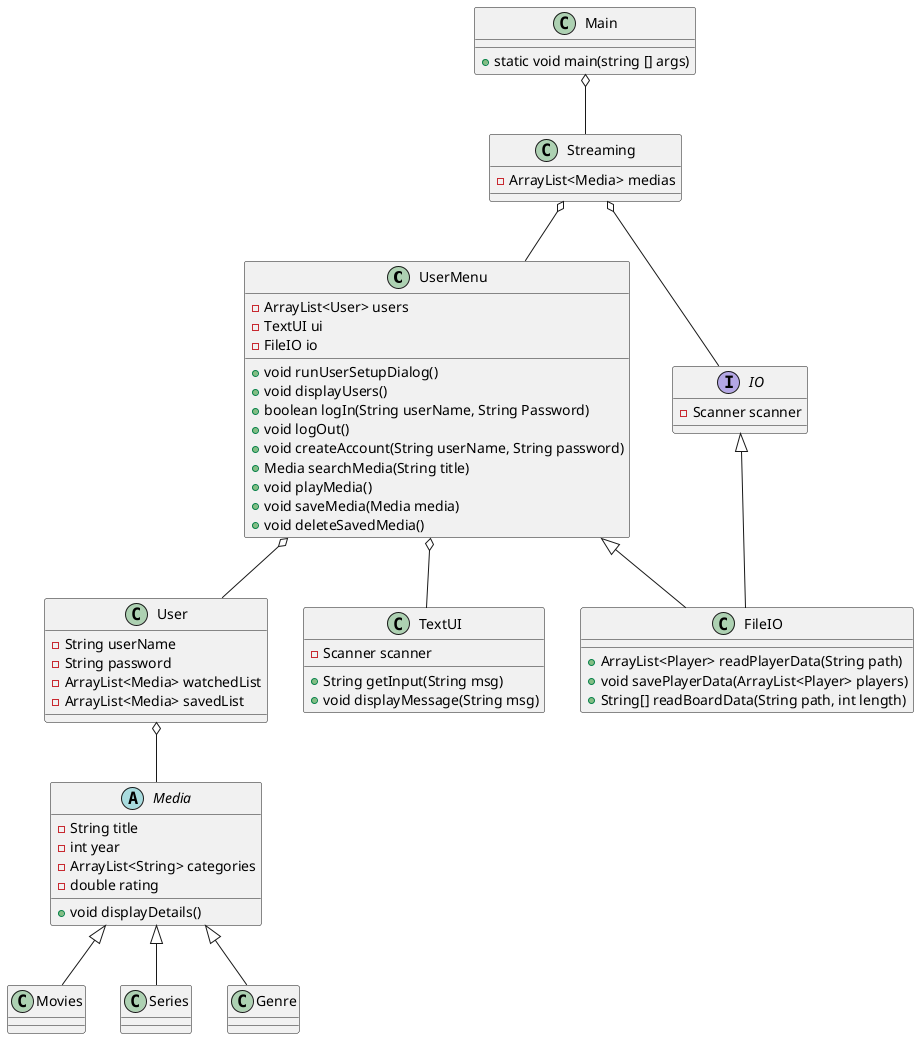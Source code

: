 @startuml

class UserMenu
abstract class Media

class Movies
class Series
class Genre
class User
class Main
class FileIO
class TextUI
class Streaming
Interface IO

Main o-- Streaming
Streaming o-- UserMenu
UserMenu o-- User

UserMenu o-- TextUI
Streaming o-- IO
IO <|-- FileIO
UserMenu <|-- FileIO

User o-- Media

Media <|-- Movies
Media <|-- Series
Media <|-- Genre

class Streaming{
  - ArrayList<Media> medias
}

Interface IO{
- Scanner scanner
}

class Main{
  + static void main(string [] args)
}

class TextUI{
  + String getInput(String msg)
  - Scanner scanner
  + void displayMessage(String msg)
}

class FileIO{
  + ArrayList<Player> readPlayerData(String path)
  + void savePlayerData(ArrayList<Player> players)
  + String[] readBoardData(String path, int length)
}

class UserMenu{
  - ArrayList<User> users
  - TextUI ui
  - FileIO io
  + void runUserSetupDialog()
  + void displayUsers()
  + boolean logIn(String userName, String Password)
  + void logOut()
  + void createAccount(String userName, String password)
  + Media searchMedia(String title)
  + void playMedia()
  + void saveMedia(Media media)
  + void deleteSavedMedia()
}

class User {
  - String userName
  - String password
  - ArrayList<Media> watchedList
  - ArrayList<Media> savedList
}

abstract class Media {
  - String title
  - int year
  - ArrayList<String> categories
  - double rating
  + void displayDetails()
}


@enduml